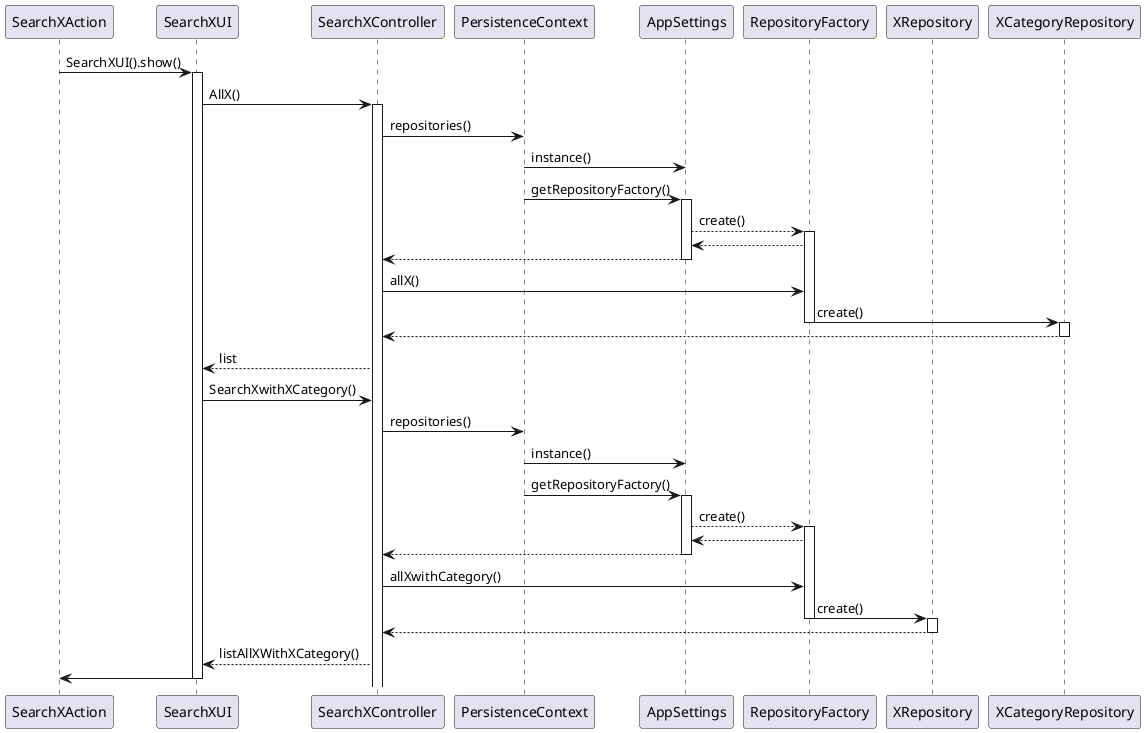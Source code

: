 @startuml

participant SearchXAction
participant SearchXUI
participant SearchXController
participant PersistenceContext
participant AppSettings
participant RepositoryFactory
participant XRepository

SearchXAction -> SearchXUI : SearchXUI().show()
    activate SearchXUI
    SearchXUI -> SearchXController : AllX()
        activate SearchXController
        SearchXController -> PersistenceContext : repositories()
            PersistenceContext -> AppSettings : instance()
            PersistenceContext -> AppSettings : getRepositoryFactory()
                activate AppSettings
                AppSettings --> RepositoryFactory : create()
                activate RepositoryFactory
                RepositoryFactory --> AppSettings
                AppSettings --> SearchXController
                deactivate AppSettings
        SearchXController -> RepositoryFactory : allX()
        RepositoryFactory -> XCategoryRepository : create()
        deactivate RepositoryFactory
        activate XCategoryRepository
        XCategoryRepository --> SearchXController
        deactivate XCategoryRepository
        SearchXController --> SearchXUI : list
           SearchXUI -> SearchXController : SearchXwithXCategory()
         SearchXController -> PersistenceContext : repositories()
                     PersistenceContext -> AppSettings : instance()
                     PersistenceContext -> AppSettings : getRepositoryFactory()
                         activate AppSettings
                         AppSettings --> RepositoryFactory : create()
                         activate RepositoryFactory
                         RepositoryFactory --> AppSettings
                         AppSettings --> SearchXController
                         deactivate AppSettings
                 SearchXController -> RepositoryFactory : allXwithCategory()
                 RepositoryFactory -> XRepository : create()
                 deactivate RepositoryFactory
                 activate XRepository
                 XRepository --> SearchXController
                 deactivate XRepository
                 SearchXController --> SearchXUI : listAllXWithXCategory()
        SearchXUI -> SearchXAction
        deactivate SearchXUI



@enduml